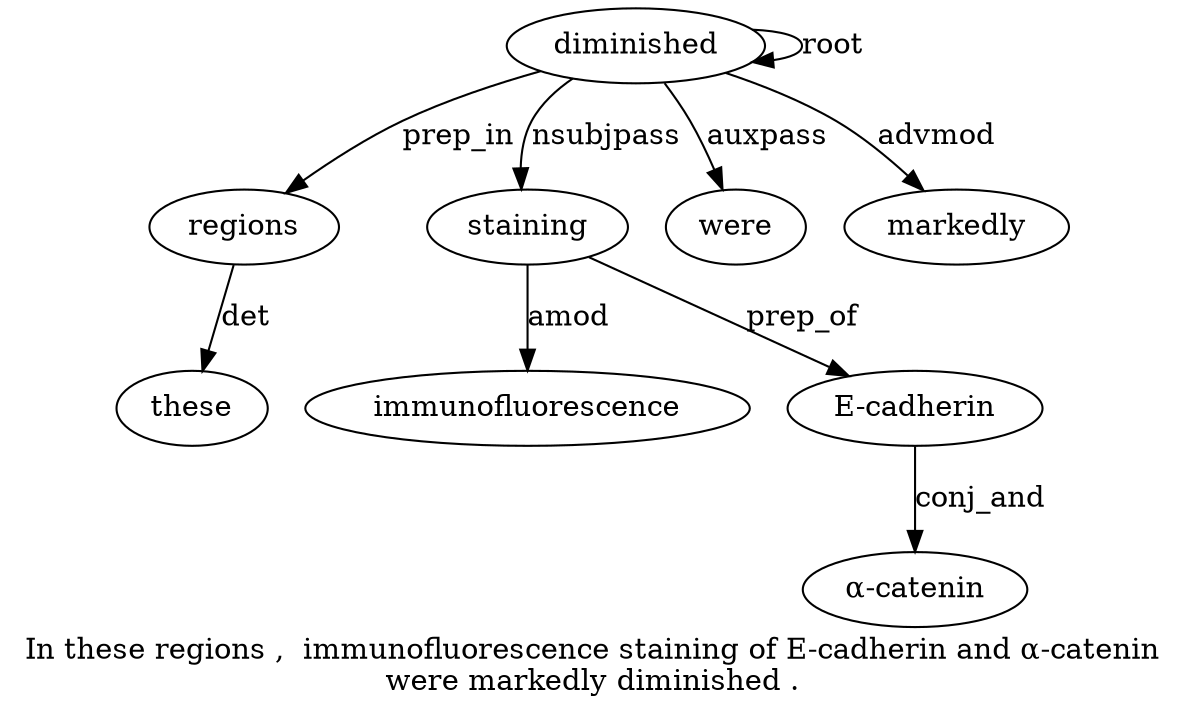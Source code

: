 digraph "In these regions ,  immunofluorescence staining of E-cadherin and α-catenin were markedly diminished ." {
label="In these regions ,  immunofluorescence staining of E-cadherin and α-catenin
were markedly diminished .";
regions3 [style=filled, fillcolor=white, label=regions];
these2 [style=filled, fillcolor=white, label=these];
regions3 -> these2  [label=det];
diminished13 [style=filled, fillcolor=white, label=diminished];
diminished13 -> regions3  [label=prep_in];
staining6 [style=filled, fillcolor=white, label=staining];
immunofluorescence5 [style=filled, fillcolor=white, label=immunofluorescence];
staining6 -> immunofluorescence5  [label=amod];
diminished13 -> staining6  [label=nsubjpass];
"E-cadherin8" [style=filled, fillcolor=white, label="E-cadherin"];
staining6 -> "E-cadherin8"  [label=prep_of];
"α-catenin10" [style=filled, fillcolor=white, label="α-catenin"];
"E-cadherin8" -> "α-catenin10"  [label=conj_and];
were11 [style=filled, fillcolor=white, label=were];
diminished13 -> were11  [label=auxpass];
markedly12 [style=filled, fillcolor=white, label=markedly];
diminished13 -> markedly12  [label=advmod];
diminished13 -> diminished13  [label=root];
}
